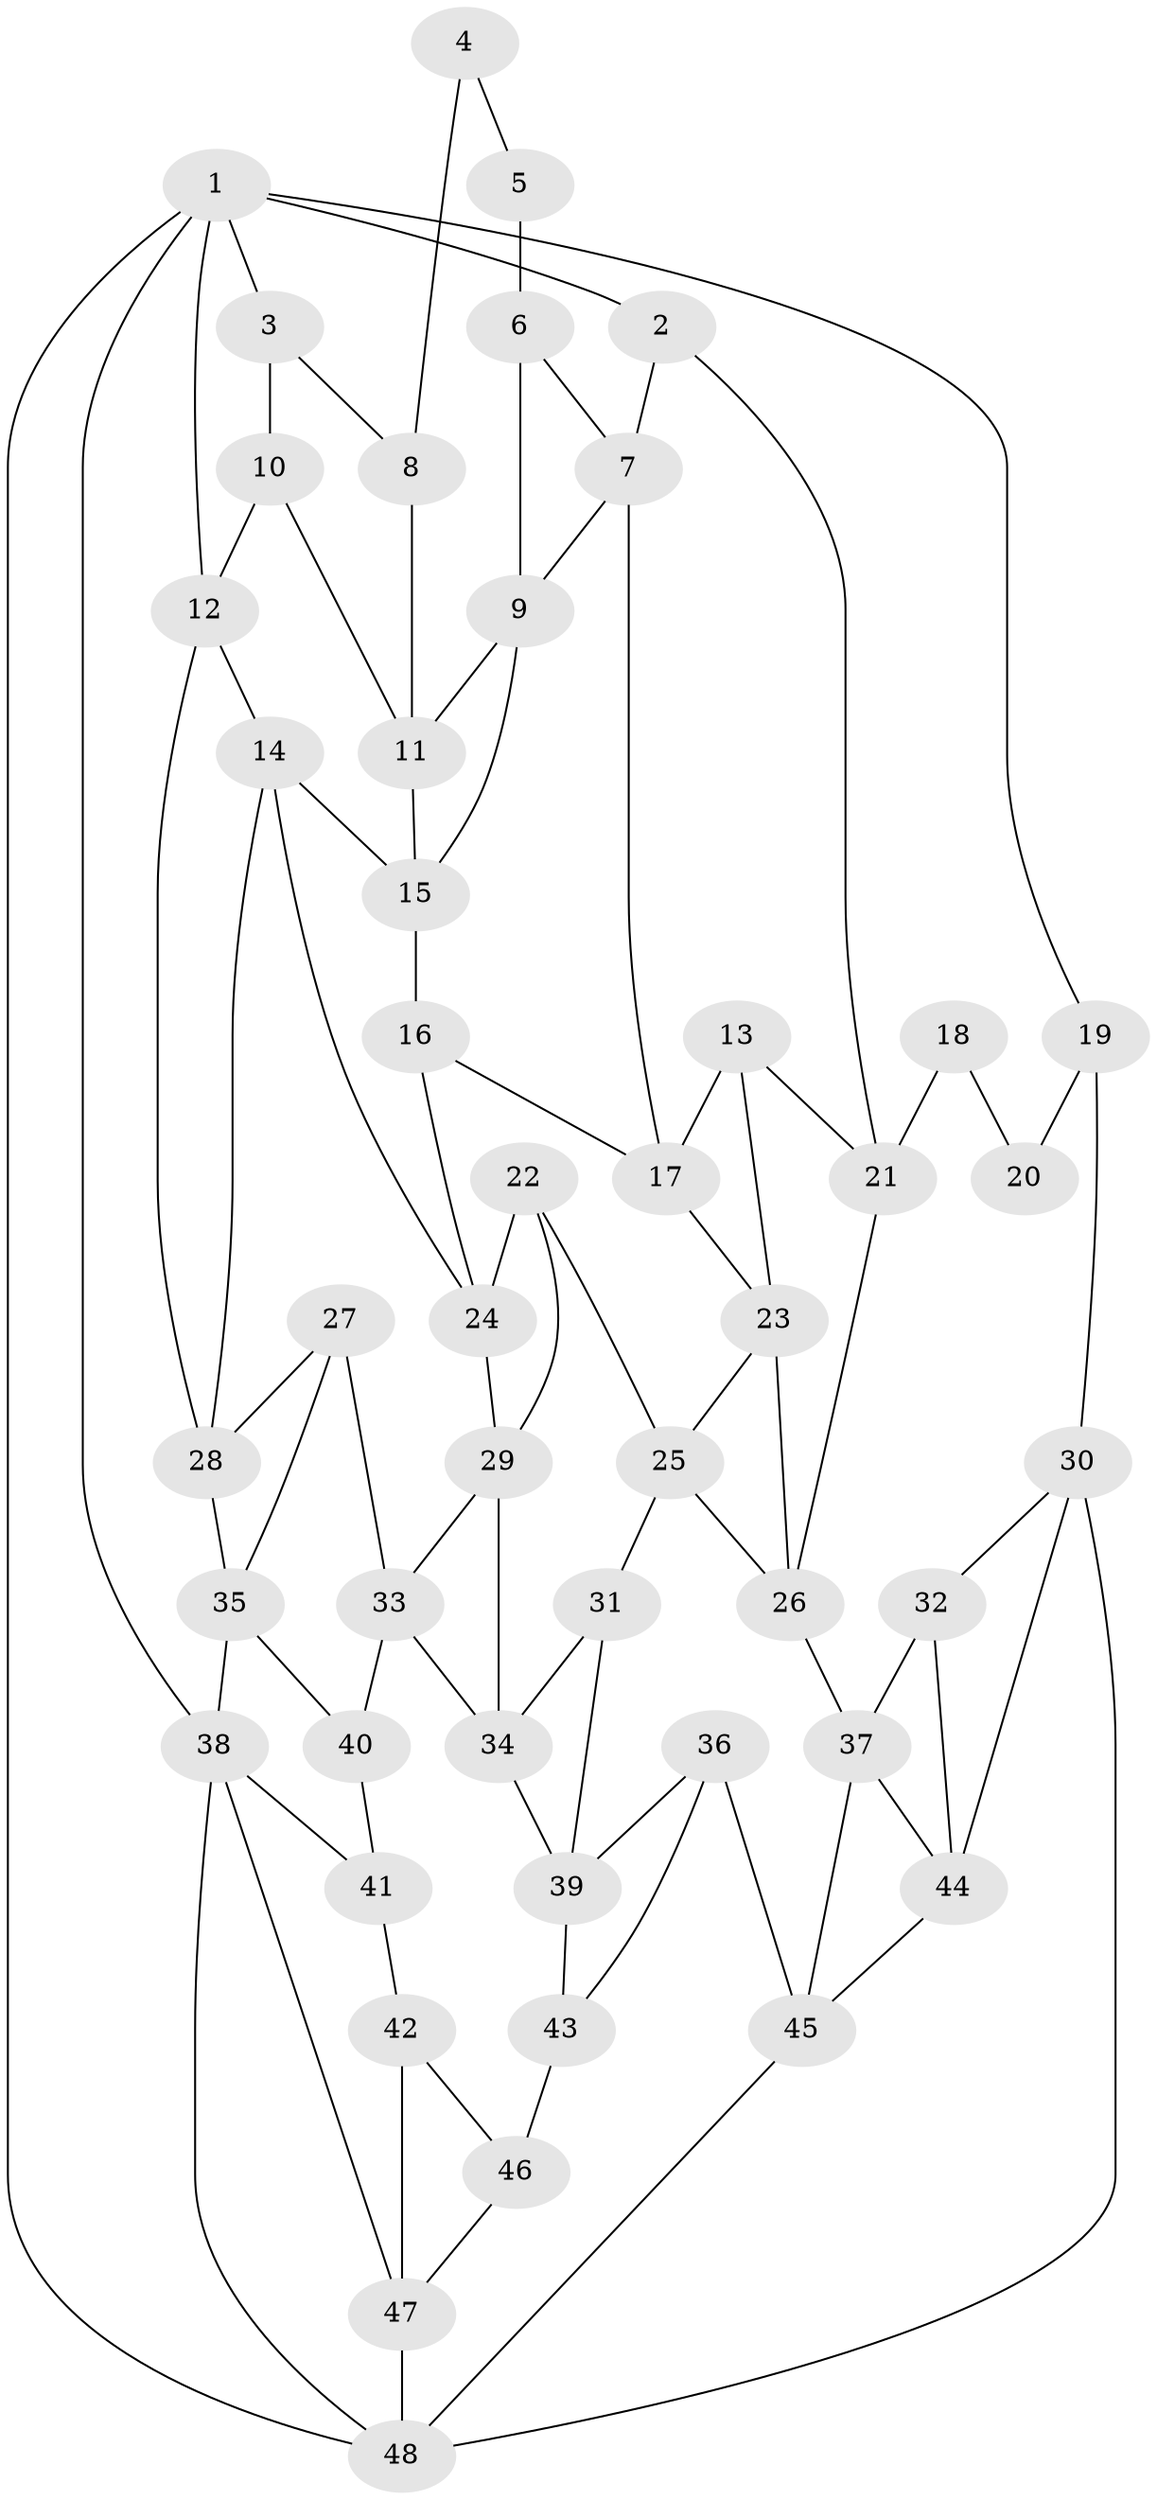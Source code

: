 // original degree distribution, {3: 0.041666666666666664, 5: 0.5625, 4: 0.1875, 6: 0.20833333333333334}
// Generated by graph-tools (version 1.1) at 2025/03/03/09/25 03:03:13]
// undirected, 48 vertices, 85 edges
graph export_dot {
graph [start="1"]
  node [color=gray90,style=filled];
  1;
  2;
  3;
  4;
  5;
  6;
  7;
  8;
  9;
  10;
  11;
  12;
  13;
  14;
  15;
  16;
  17;
  18;
  19;
  20;
  21;
  22;
  23;
  24;
  25;
  26;
  27;
  28;
  29;
  30;
  31;
  32;
  33;
  34;
  35;
  36;
  37;
  38;
  39;
  40;
  41;
  42;
  43;
  44;
  45;
  46;
  47;
  48;
  1 -- 2 [weight=1.0];
  1 -- 3 [weight=1.0];
  1 -- 12 [weight=1.0];
  1 -- 19 [weight=1.0];
  1 -- 38 [weight=1.0];
  1 -- 48 [weight=1.0];
  2 -- 7 [weight=1.0];
  2 -- 21 [weight=1.0];
  3 -- 8 [weight=1.0];
  3 -- 10 [weight=1.0];
  4 -- 5 [weight=2.0];
  4 -- 8 [weight=2.0];
  5 -- 6 [weight=2.0];
  6 -- 7 [weight=1.0];
  6 -- 9 [weight=1.0];
  7 -- 9 [weight=1.0];
  7 -- 17 [weight=1.0];
  8 -- 11 [weight=1.0];
  9 -- 11 [weight=1.0];
  9 -- 15 [weight=1.0];
  10 -- 11 [weight=1.0];
  10 -- 12 [weight=1.0];
  11 -- 15 [weight=1.0];
  12 -- 14 [weight=1.0];
  12 -- 28 [weight=1.0];
  13 -- 17 [weight=1.0];
  13 -- 21 [weight=1.0];
  13 -- 23 [weight=1.0];
  14 -- 15 [weight=1.0];
  14 -- 24 [weight=1.0];
  14 -- 28 [weight=1.0];
  15 -- 16 [weight=1.0];
  16 -- 17 [weight=1.0];
  16 -- 24 [weight=1.0];
  17 -- 23 [weight=1.0];
  18 -- 20 [weight=2.0];
  18 -- 21 [weight=2.0];
  19 -- 20 [weight=2.0];
  19 -- 30 [weight=1.0];
  21 -- 26 [weight=1.0];
  22 -- 24 [weight=1.0];
  22 -- 25 [weight=1.0];
  22 -- 29 [weight=1.0];
  23 -- 25 [weight=1.0];
  23 -- 26 [weight=1.0];
  24 -- 29 [weight=1.0];
  25 -- 26 [weight=1.0];
  25 -- 31 [weight=1.0];
  26 -- 37 [weight=1.0];
  27 -- 28 [weight=1.0];
  27 -- 33 [weight=1.0];
  27 -- 35 [weight=1.0];
  28 -- 35 [weight=1.0];
  29 -- 33 [weight=1.0];
  29 -- 34 [weight=1.0];
  30 -- 32 [weight=1.0];
  30 -- 44 [weight=1.0];
  30 -- 48 [weight=1.0];
  31 -- 34 [weight=1.0];
  31 -- 39 [weight=1.0];
  32 -- 37 [weight=1.0];
  32 -- 44 [weight=1.0];
  33 -- 34 [weight=1.0];
  33 -- 40 [weight=1.0];
  34 -- 39 [weight=1.0];
  35 -- 38 [weight=1.0];
  35 -- 40 [weight=1.0];
  36 -- 39 [weight=1.0];
  36 -- 43 [weight=1.0];
  36 -- 45 [weight=1.0];
  37 -- 44 [weight=1.0];
  37 -- 45 [weight=1.0];
  38 -- 41 [weight=1.0];
  38 -- 47 [weight=1.0];
  38 -- 48 [weight=1.0];
  39 -- 43 [weight=1.0];
  40 -- 41 [weight=2.0];
  41 -- 42 [weight=1.0];
  42 -- 46 [weight=1.0];
  42 -- 47 [weight=1.0];
  43 -- 46 [weight=2.0];
  44 -- 45 [weight=1.0];
  45 -- 48 [weight=1.0];
  46 -- 47 [weight=1.0];
  47 -- 48 [weight=1.0];
}
